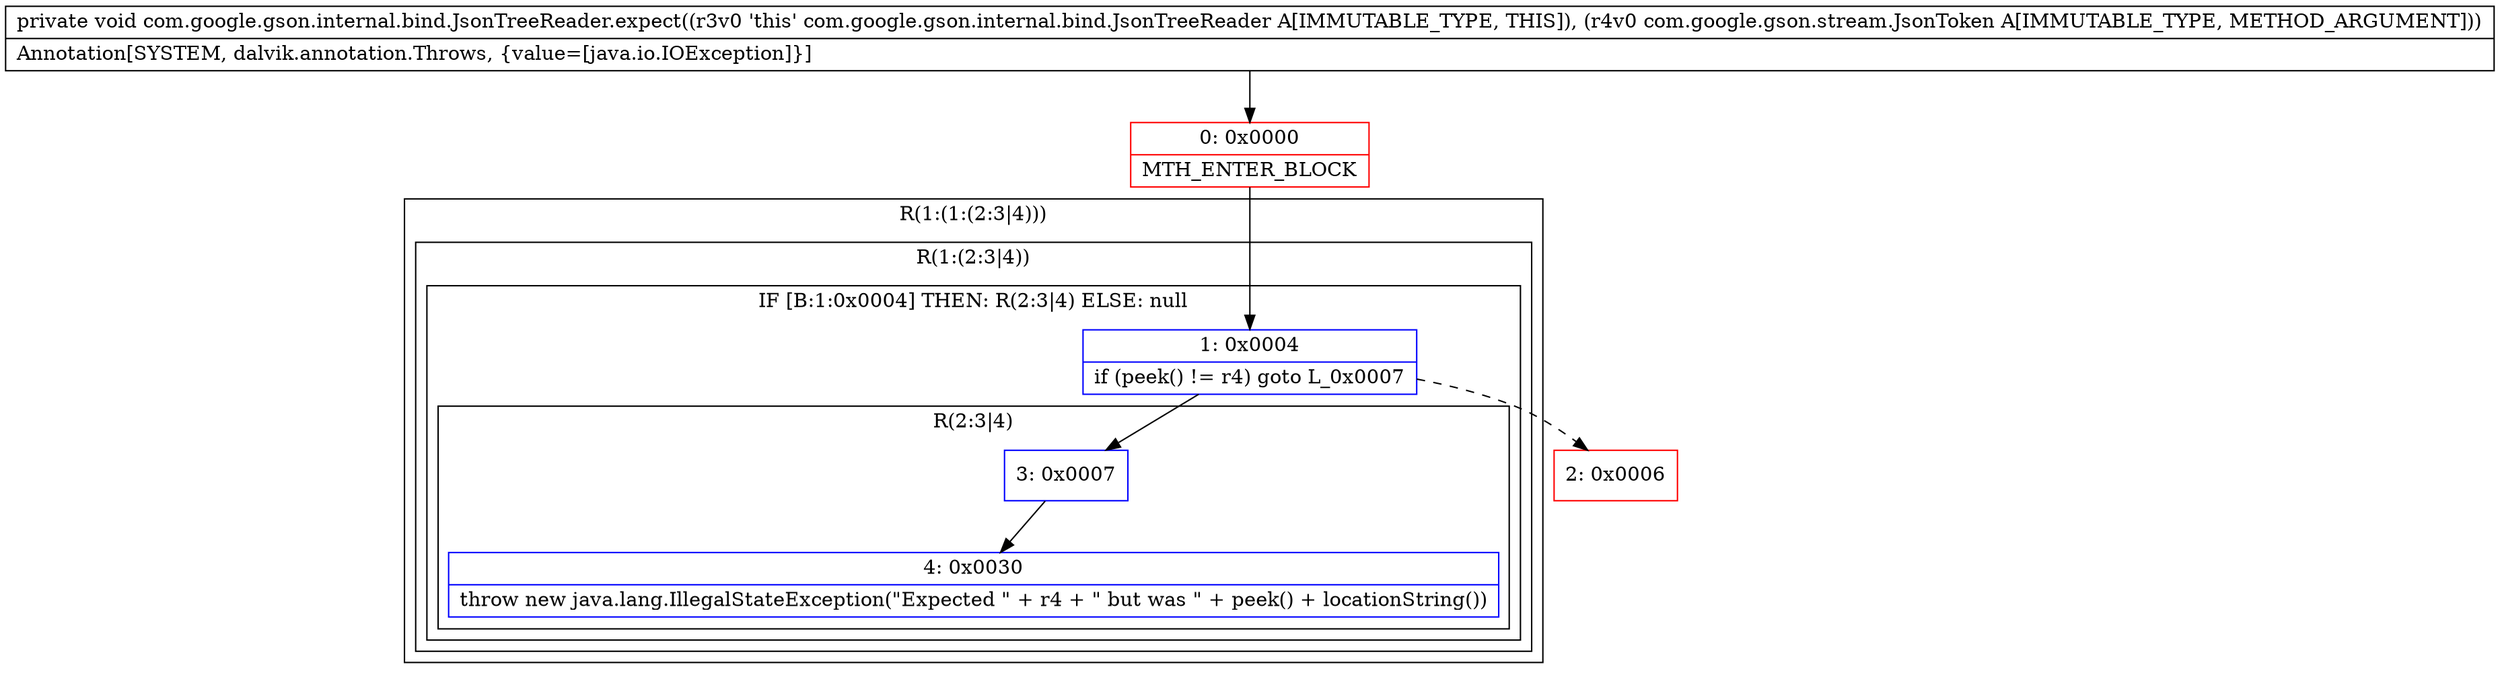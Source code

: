 digraph "CFG forcom.google.gson.internal.bind.JsonTreeReader.expect(Lcom\/google\/gson\/stream\/JsonToken;)V" {
subgraph cluster_Region_239892241 {
label = "R(1:(1:(2:3|4)))";
node [shape=record,color=blue];
subgraph cluster_Region_1978085138 {
label = "R(1:(2:3|4))";
node [shape=record,color=blue];
subgraph cluster_IfRegion_567052391 {
label = "IF [B:1:0x0004] THEN: R(2:3|4) ELSE: null";
node [shape=record,color=blue];
Node_1 [shape=record,label="{1\:\ 0x0004|if (peek() != r4) goto L_0x0007\l}"];
subgraph cluster_Region_2137978667 {
label = "R(2:3|4)";
node [shape=record,color=blue];
Node_3 [shape=record,label="{3\:\ 0x0007}"];
Node_4 [shape=record,label="{4\:\ 0x0030|throw new java.lang.IllegalStateException(\"Expected \" + r4 + \" but was \" + peek() + locationString())\l}"];
}
}
}
}
Node_0 [shape=record,color=red,label="{0\:\ 0x0000|MTH_ENTER_BLOCK\l}"];
Node_2 [shape=record,color=red,label="{2\:\ 0x0006}"];
MethodNode[shape=record,label="{private void com.google.gson.internal.bind.JsonTreeReader.expect((r3v0 'this' com.google.gson.internal.bind.JsonTreeReader A[IMMUTABLE_TYPE, THIS]), (r4v0 com.google.gson.stream.JsonToken A[IMMUTABLE_TYPE, METHOD_ARGUMENT]))  | Annotation[SYSTEM, dalvik.annotation.Throws, \{value=[java.io.IOException]\}]\l}"];
MethodNode -> Node_0;
Node_1 -> Node_2[style=dashed];
Node_1 -> Node_3;
Node_3 -> Node_4;
Node_0 -> Node_1;
}

